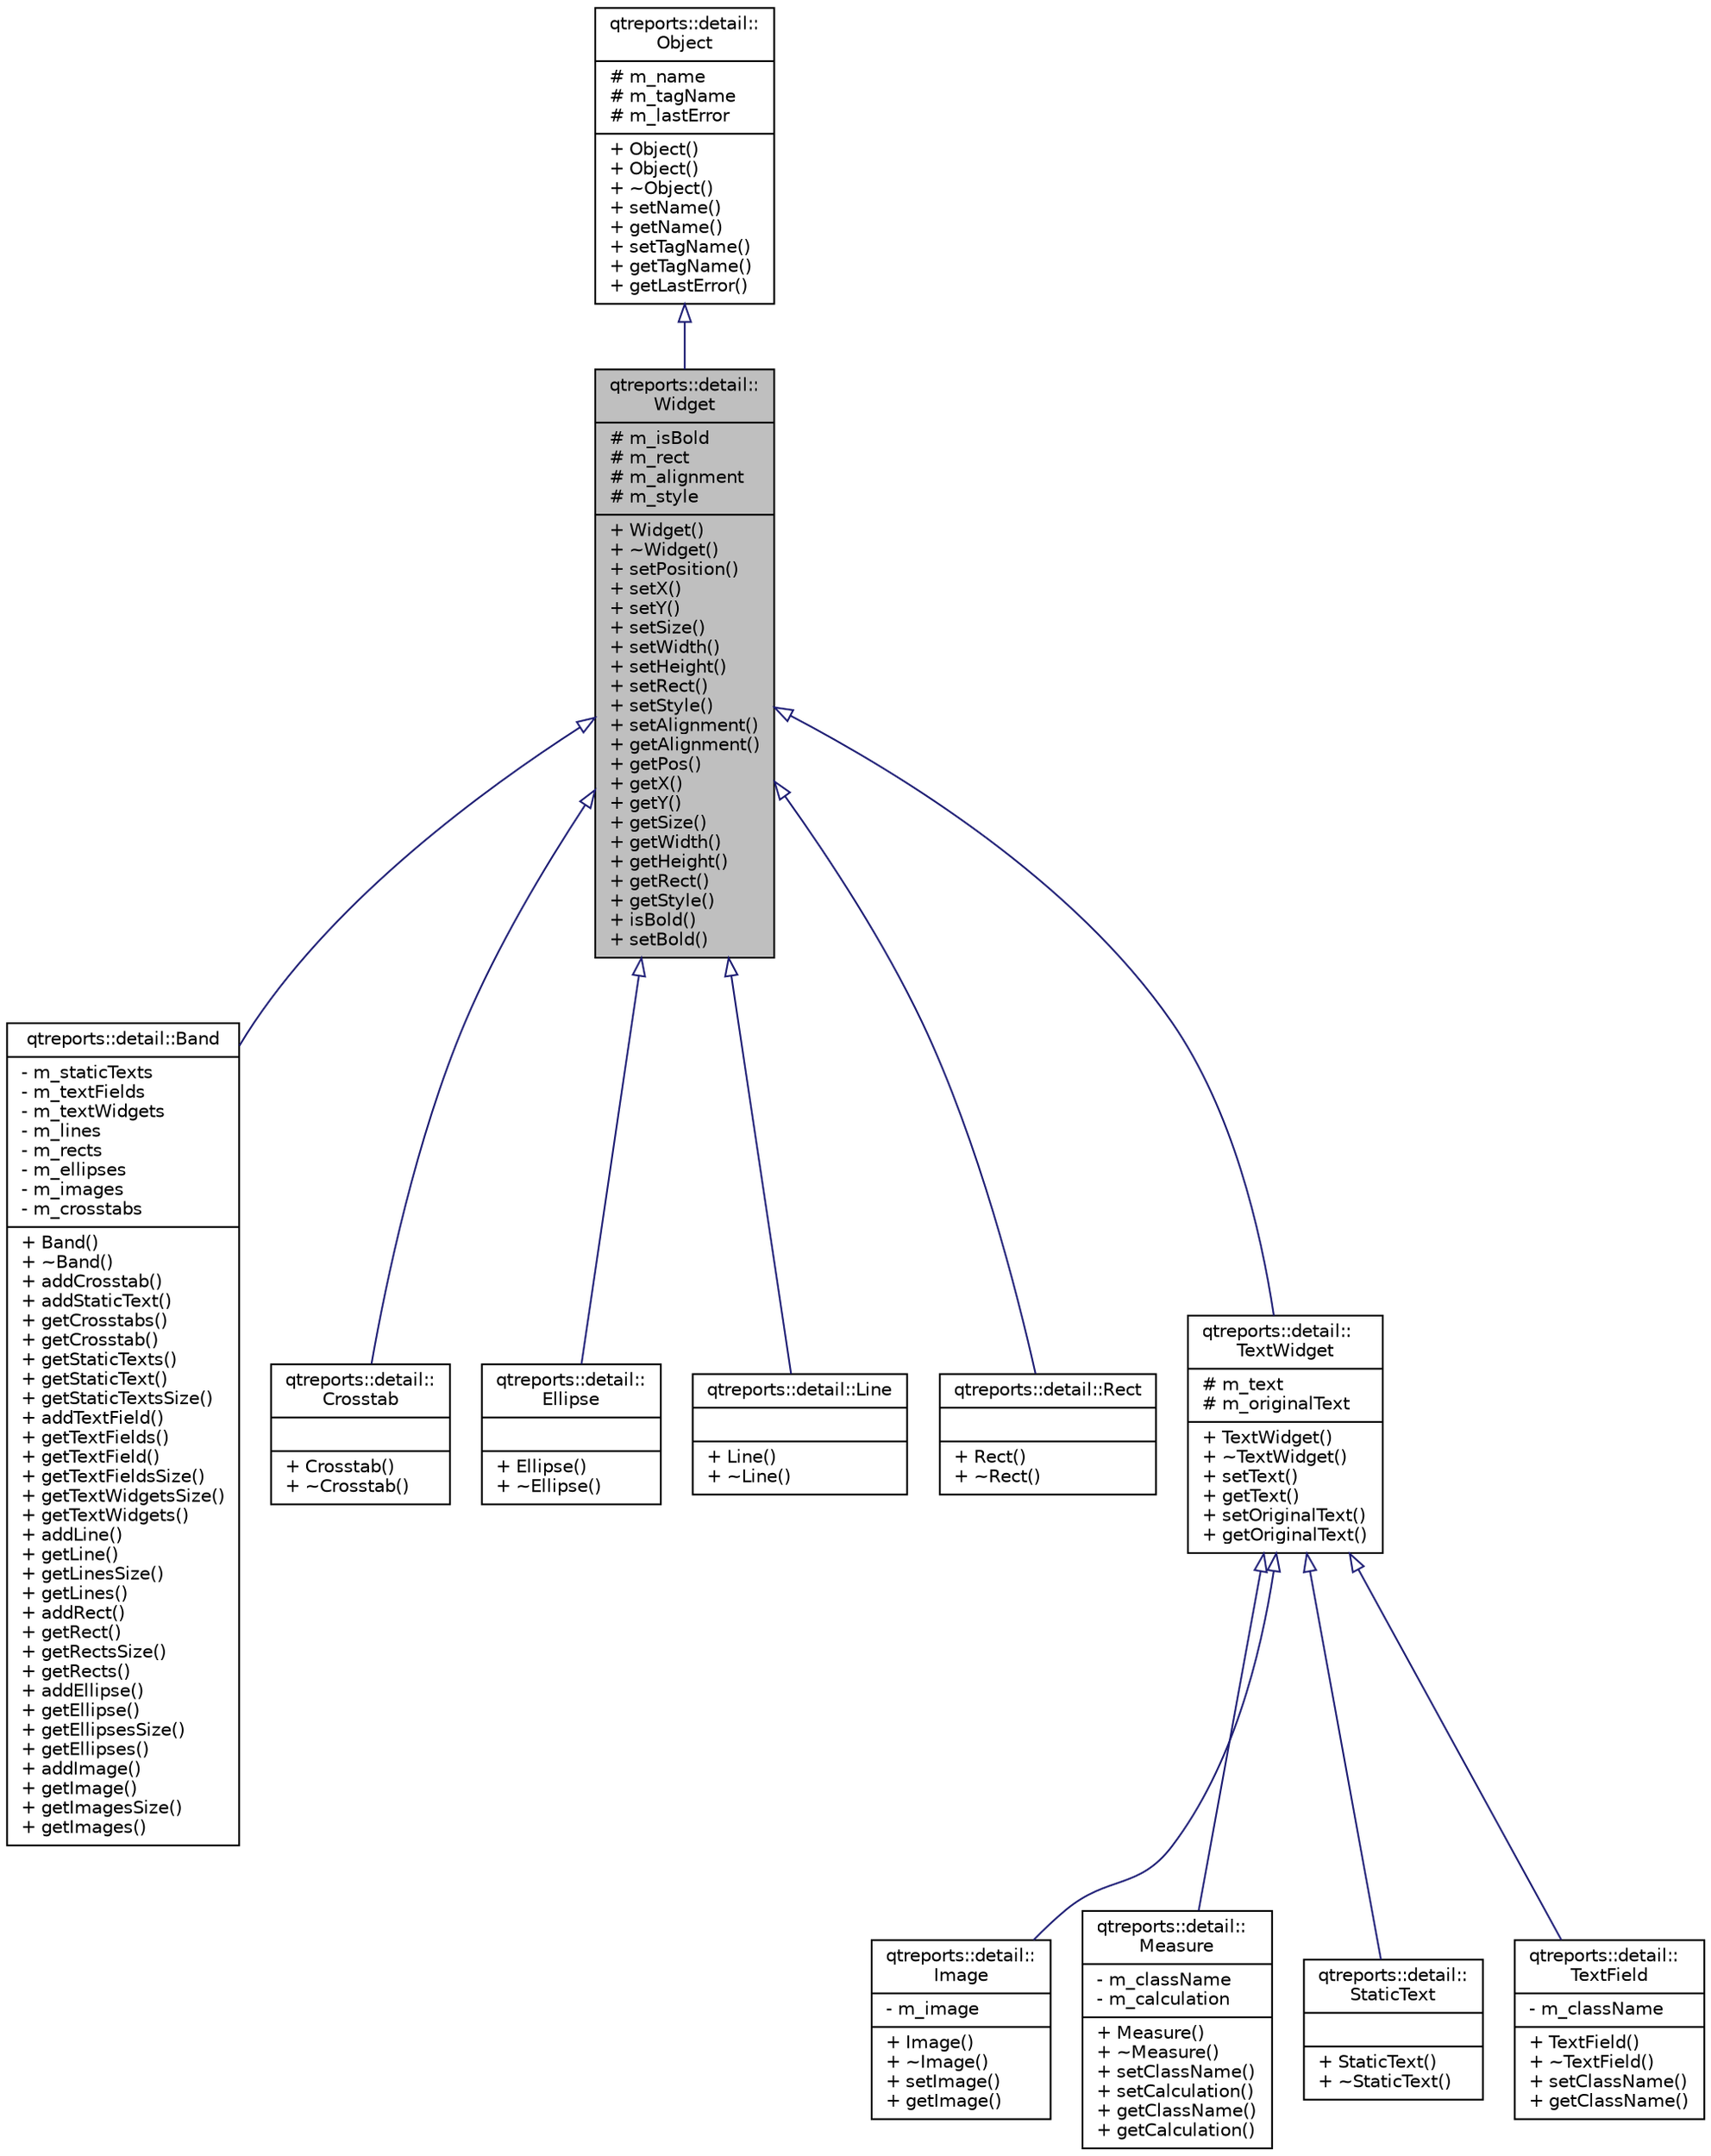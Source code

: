 digraph "qtreports::detail::Widget"
{
 // INTERACTIVE_SVG=YES
  bgcolor="transparent";
  edge [fontname="Helvetica",fontsize="10",labelfontname="Helvetica",labelfontsize="10"];
  node [fontname="Helvetica",fontsize="10",shape=record];
  Node1 [label="{qtreports::detail::\lWidget\n|# m_isBold\l# m_rect\l# m_alignment\l# m_style\l|+ Widget()\l+ ~Widget()\l+ setPosition()\l+ setX()\l+ setY()\l+ setSize()\l+ setWidth()\l+ setHeight()\l+ setRect()\l+ setStyle()\l+ setAlignment()\l+ getAlignment()\l+ getPos()\l+ getX()\l+ getY()\l+ getSize()\l+ getWidth()\l+ getHeight()\l+ getRect()\l+ getStyle()\l+ isBold()\l+ setBold()\l}",height=0.2,width=0.4,color="black", fillcolor="grey75", style="filled", fontcolor="black"];
  Node2 -> Node1 [dir="back",color="midnightblue",fontsize="10",style="solid",arrowtail="onormal",fontname="Helvetica"];
  Node2 [label="{qtreports::detail::\lObject\n|# m_name\l# m_tagName\l# m_lastError\l|+ Object()\l+ Object()\l+ ~Object()\l+ setName()\l+ getName()\l+ setTagName()\l+ getTagName()\l+ getLastError()\l}",height=0.2,width=0.4,color="black",URL="$classqtreports_1_1detail_1_1_object.html",tooltip="Базовый класс для любого тэга "];
  Node1 -> Node3 [dir="back",color="midnightblue",fontsize="10",style="solid",arrowtail="onormal",fontname="Helvetica"];
  Node3 [label="{qtreports::detail::Band\n|- m_staticTexts\l- m_textFields\l- m_textWidgets\l- m_lines\l- m_rects\l- m_ellipses\l- m_images\l- m_crosstabs\l|+ Band()\l+ ~Band()\l+ addCrosstab()\l+ addStaticText()\l+ getCrosstabs()\l+ getCrosstab()\l+ getStaticTexts()\l+ getStaticText()\l+ getStaticTextsSize()\l+ addTextField()\l+ getTextFields()\l+ getTextField()\l+ getTextFieldsSize()\l+ getTextWidgetsSize()\l+ getTextWidgets()\l+ addLine()\l+ getLine()\l+ getLinesSize()\l+ getLines()\l+ addRect()\l+ getRect()\l+ getRectsSize()\l+ getRects()\l+ addEllipse()\l+ getEllipse()\l+ getEllipsesSize()\l+ getEllipses()\l+ addImage()\l+ getImage()\l+ getImagesSize()\l+ getImages()\l}",height=0.2,width=0.4,color="black",URL="$classqtreports_1_1detail_1_1_band.html",tooltip="Класс, реализующий тэг <band> "];
  Node1 -> Node4 [dir="back",color="midnightblue",fontsize="10",style="solid",arrowtail="onormal",fontname="Helvetica"];
  Node4 [label="{qtreports::detail::\lCrosstab\n||+ Crosstab()\l+ ~Crosstab()\l}",height=0.2,width=0.4,color="black",URL="$classqtreports_1_1detail_1_1_crosstab.html"];
  Node1 -> Node5 [dir="back",color="midnightblue",fontsize="10",style="solid",arrowtail="onormal",fontname="Helvetica"];
  Node5 [label="{qtreports::detail::\lEllipse\n||+ Ellipse()\l+ ~Ellipse()\l}",height=0.2,width=0.4,color="black",URL="$classqtreports_1_1detail_1_1_ellipse.html",tooltip="Класс, реализующий тэг <ellipse> "];
  Node1 -> Node6 [dir="back",color="midnightblue",fontsize="10",style="solid",arrowtail="onormal",fontname="Helvetica"];
  Node6 [label="{qtreports::detail::Line\n||+ Line()\l+ ~Line()\l}",height=0.2,width=0.4,color="black",URL="$classqtreports_1_1detail_1_1_line.html",tooltip="Класс, реализующий тэг <line> "];
  Node1 -> Node7 [dir="back",color="midnightblue",fontsize="10",style="solid",arrowtail="onormal",fontname="Helvetica"];
  Node7 [label="{qtreports::detail::Rect\n||+ Rect()\l+ ~Rect()\l}",height=0.2,width=0.4,color="black",URL="$classqtreports_1_1detail_1_1_rect.html",tooltip="Класс, реализующий тэг <rect> "];
  Node1 -> Node8 [dir="back",color="midnightblue",fontsize="10",style="solid",arrowtail="onormal",fontname="Helvetica"];
  Node8 [label="{qtreports::detail::\lTextWidget\n|# m_text\l# m_originalText\l|+ TextWidget()\l+ ~TextWidget()\l+ setText()\l+ getText()\l+ setOriginalText()\l+ getOriginalText()\l}",height=0.2,width=0.4,color="black",URL="$classqtreports_1_1detail_1_1_text_widget.html",tooltip="Базовый класс для тегов, имеющих текстовое содержание. "];
  Node8 -> Node9 [dir="back",color="midnightblue",fontsize="10",style="solid",arrowtail="onormal",fontname="Helvetica"];
  Node9 [label="{qtreports::detail::\lImage\n|- m_image\l|+ Image()\l+ ~Image()\l+ setImage()\l+ getImage()\l}",height=0.2,width=0.4,color="black",URL="$classqtreports_1_1detail_1_1_image.html",tooltip="Класс, реализующий тэг <image> "];
  Node8 -> Node10 [dir="back",color="midnightblue",fontsize="10",style="solid",arrowtail="onormal",fontname="Helvetica"];
  Node10 [label="{qtreports::detail::\lMeasure\n|- m_className\l- m_calculation\l|+ Measure()\l+ ~Measure()\l+ setClassName()\l+ setCalculation()\l+ getClassName()\l+ getCalculation()\l}",height=0.2,width=0.4,color="black",URL="$classqtreports_1_1detail_1_1_measure.html"];
  Node8 -> Node11 [dir="back",color="midnightblue",fontsize="10",style="solid",arrowtail="onormal",fontname="Helvetica"];
  Node11 [label="{qtreports::detail::\lStaticText\n||+ StaticText()\l+ ~StaticText()\l}",height=0.2,width=0.4,color="black",URL="$classqtreports_1_1detail_1_1_static_text.html",tooltip="Класс, реализующий тэг <staticText> "];
  Node8 -> Node12 [dir="back",color="midnightblue",fontsize="10",style="solid",arrowtail="onormal",fontname="Helvetica"];
  Node12 [label="{qtreports::detail::\lTextField\n|- m_className\l|+ TextField()\l+ ~TextField()\l+ setClassName()\l+ getClassName()\l}",height=0.2,width=0.4,color="black",URL="$classqtreports_1_1detail_1_1_text_field.html",tooltip="Класс, реализующий тэг <textField> "];
}
